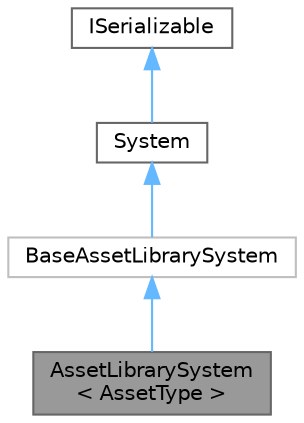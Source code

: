 digraph "AssetLibrarySystem&lt; AssetType &gt;"
{
 // LATEX_PDF_SIZE
  bgcolor="transparent";
  edge [fontname=Helvetica,fontsize=10,labelfontname=Helvetica,labelfontsize=10];
  node [fontname=Helvetica,fontsize=10,shape=box,height=0.2,width=0.4];
  Node1 [id="Node000001",label="AssetLibrarySystem\l\< AssetType \>",height=0.2,width=0.4,color="gray40", fillcolor="grey60", style="filled", fontcolor="black",tooltip="Asset System meant to be copy-pasted when creating new Systems."];
  Node2 -> Node1 [id="edge1_Node000001_Node000002",dir="back",color="steelblue1",style="solid",tooltip=" "];
  Node2 [id="Node000002",label="BaseAssetLibrarySystem",height=0.2,width=0.4,color="grey75", fillcolor="white", style="filled",URL="$dd/d75/classBaseAssetLibrarySystem.html",tooltip=" "];
  Node3 -> Node2 [id="edge2_Node000002_Node000003",dir="back",color="steelblue1",style="solid",tooltip=" "];
  Node3 [id="Node000003",label="System",height=0.2,width=0.4,color="gray40", fillcolor="white", style="filled",URL="$dd/d2d/classSystem.html",tooltip="Base class for all Systems."];
  Node4 -> Node3 [id="edge3_Node000003_Node000004",dir="back",color="steelblue1",style="solid",tooltip=" "];
  Node4 [id="Node000004",label="ISerializable",height=0.2,width=0.4,color="gray40", fillcolor="white", style="filled",URL="$db/df8/classISerializable.html",tooltip="interface for all serializable objects"];
}
